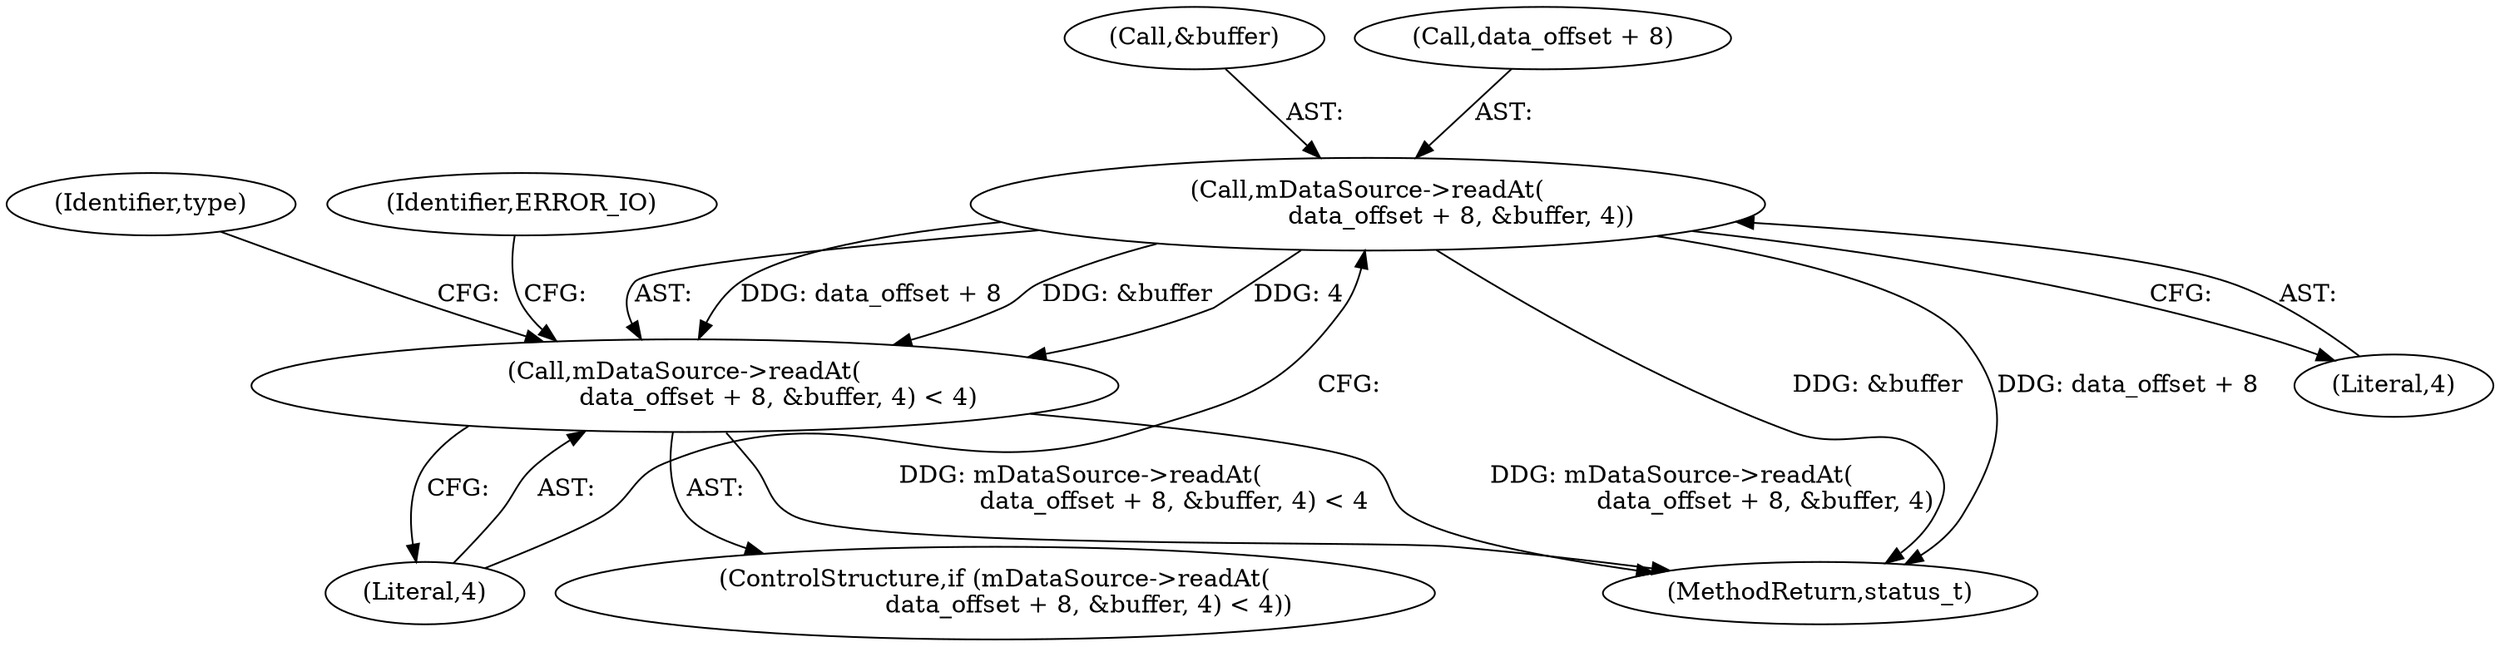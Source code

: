 digraph "0_Android_463a6f807e187828442949d1924e143cf07778c6@API" {
"1002605" [label="(Call,mDataSource->readAt(\n                        data_offset + 8, &buffer, 4))"];
"1002604" [label="(Call,mDataSource->readAt(\n                        data_offset + 8, &buffer, 4) < 4)"];
"1002609" [label="(Call,&buffer)"];
"1002612" [label="(Literal,4)"];
"1002618" [label="(Identifier,type)"];
"1002603" [label="(ControlStructure,if (mDataSource->readAt(\n                        data_offset + 8, &buffer, 4) < 4))"];
"1002605" [label="(Call,mDataSource->readAt(\n                        data_offset + 8, &buffer, 4))"];
"1002918" [label="(MethodReturn,status_t)"];
"1002615" [label="(Identifier,ERROR_IO)"];
"1002611" [label="(Literal,4)"];
"1002606" [label="(Call,data_offset + 8)"];
"1002604" [label="(Call,mDataSource->readAt(\n                        data_offset + 8, &buffer, 4) < 4)"];
"1002605" -> "1002604"  [label="AST: "];
"1002605" -> "1002611"  [label="CFG: "];
"1002606" -> "1002605"  [label="AST: "];
"1002609" -> "1002605"  [label="AST: "];
"1002611" -> "1002605"  [label="AST: "];
"1002612" -> "1002605"  [label="CFG: "];
"1002605" -> "1002918"  [label="DDG: &buffer"];
"1002605" -> "1002918"  [label="DDG: data_offset + 8"];
"1002605" -> "1002604"  [label="DDG: data_offset + 8"];
"1002605" -> "1002604"  [label="DDG: &buffer"];
"1002605" -> "1002604"  [label="DDG: 4"];
"1002604" -> "1002603"  [label="AST: "];
"1002604" -> "1002612"  [label="CFG: "];
"1002612" -> "1002604"  [label="AST: "];
"1002615" -> "1002604"  [label="CFG: "];
"1002618" -> "1002604"  [label="CFG: "];
"1002604" -> "1002918"  [label="DDG: mDataSource->readAt(\n                        data_offset + 8, &buffer, 4) < 4"];
"1002604" -> "1002918"  [label="DDG: mDataSource->readAt(\n                        data_offset + 8, &buffer, 4)"];
}
